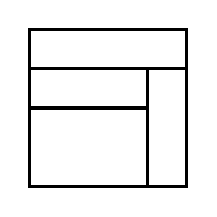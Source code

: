 \begin{tikzpicture}[very thick, scale=.5]
    \draw (0,3) rectangle (4,4);
    \draw (0,2) rectangle (3,3);
    \draw (0,0) rectangle (3,2);
    \draw (3,0) rectangle (4,3);
\end{tikzpicture}
